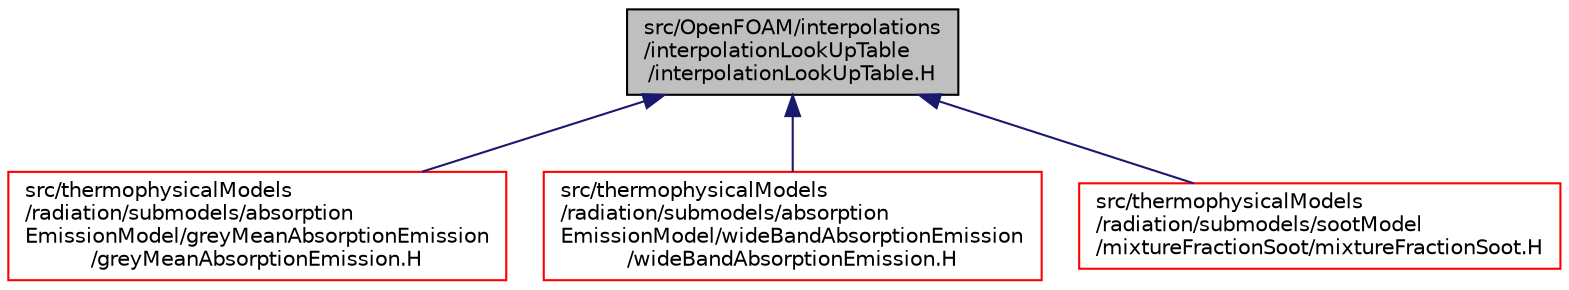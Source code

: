 digraph "src/OpenFOAM/interpolations/interpolationLookUpTable/interpolationLookUpTable.H"
{
  bgcolor="transparent";
  edge [fontname="Helvetica",fontsize="10",labelfontname="Helvetica",labelfontsize="10"];
  node [fontname="Helvetica",fontsize="10",shape=record];
  Node119 [label="src/OpenFOAM/interpolations\l/interpolationLookUpTable\l/interpolationLookUpTable.H",height=0.2,width=0.4,color="black", fillcolor="grey75", style="filled", fontcolor="black"];
  Node119 -> Node120 [dir="back",color="midnightblue",fontsize="10",style="solid",fontname="Helvetica"];
  Node120 [label="src/thermophysicalModels\l/radiation/submodels/absorption\lEmissionModel/greyMeanAbsorptionEmission\l/greyMeanAbsorptionEmission.H",height=0.2,width=0.4,color="red",URL="$a16478.html"];
  Node119 -> Node122 [dir="back",color="midnightblue",fontsize="10",style="solid",fontname="Helvetica"];
  Node122 [label="src/thermophysicalModels\l/radiation/submodels/absorption\lEmissionModel/wideBandAbsorptionEmission\l/wideBandAbsorptionEmission.H",height=0.2,width=0.4,color="red",URL="$a16496.html"];
  Node119 -> Node125 [dir="back",color="midnightblue",fontsize="10",style="solid",fontname="Helvetica"];
  Node125 [label="src/thermophysicalModels\l/radiation/submodels/sootModel\l/mixtureFractionSoot/mixtureFractionSoot.H",height=0.2,width=0.4,color="red",URL="$a16523.html"];
}
